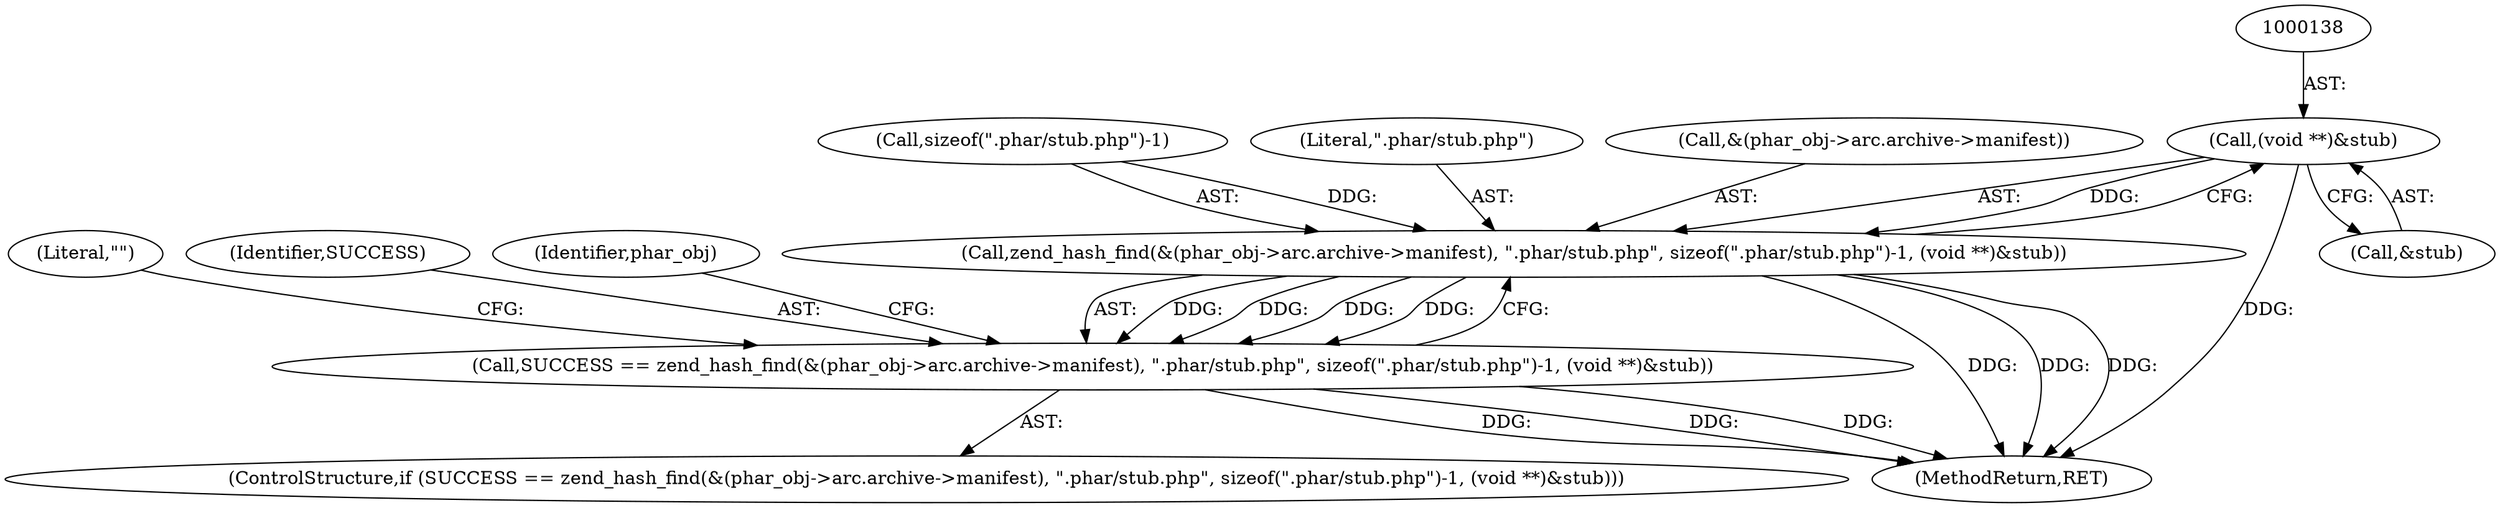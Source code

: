 digraph "0_php_bf58162ddf970f63502837f366930e44d6a992cf_5@pointer" {
"1000137" [label="(Call,(void **)&stub)"];
"1000123" [label="(Call,zend_hash_find(&(phar_obj->arc.archive->manifest), \".phar/stub.php\", sizeof(\".phar/stub.php\")-1, (void **)&stub))"];
"1000121" [label="(Call,SUCCESS == zend_hash_find(&(phar_obj->arc.archive->manifest), \".phar/stub.php\", sizeof(\".phar/stub.php\")-1, (void **)&stub))"];
"1000133" [label="(Call,sizeof(\".phar/stub.php\")-1)"];
"1000248" [label="(Literal,\"\")"];
"1000132" [label="(Literal,\".phar/stub.php\")"];
"1000124" [label="(Call,&(phar_obj->arc.archive->manifest))"];
"1000122" [label="(Identifier,SUCCESS)"];
"1000137" [label="(Call,(void **)&stub)"];
"1000121" [label="(Call,SUCCESS == zend_hash_find(&(phar_obj->arc.archive->manifest), \".phar/stub.php\", sizeof(\".phar/stub.php\")-1, (void **)&stub))"];
"1000120" [label="(ControlStructure,if (SUCCESS == zend_hash_find(&(phar_obj->arc.archive->manifest), \".phar/stub.php\", sizeof(\".phar/stub.php\")-1, (void **)&stub)))"];
"1000251" [label="(MethodReturn,RET)"];
"1000147" [label="(Identifier,phar_obj)"];
"1000139" [label="(Call,&stub)"];
"1000123" [label="(Call,zend_hash_find(&(phar_obj->arc.archive->manifest), \".phar/stub.php\", sizeof(\".phar/stub.php\")-1, (void **)&stub))"];
"1000137" -> "1000123"  [label="AST: "];
"1000137" -> "1000139"  [label="CFG: "];
"1000138" -> "1000137"  [label="AST: "];
"1000139" -> "1000137"  [label="AST: "];
"1000123" -> "1000137"  [label="CFG: "];
"1000137" -> "1000251"  [label="DDG: "];
"1000137" -> "1000123"  [label="DDG: "];
"1000123" -> "1000121"  [label="AST: "];
"1000124" -> "1000123"  [label="AST: "];
"1000132" -> "1000123"  [label="AST: "];
"1000133" -> "1000123"  [label="AST: "];
"1000121" -> "1000123"  [label="CFG: "];
"1000123" -> "1000251"  [label="DDG: "];
"1000123" -> "1000251"  [label="DDG: "];
"1000123" -> "1000251"  [label="DDG: "];
"1000123" -> "1000121"  [label="DDG: "];
"1000123" -> "1000121"  [label="DDG: "];
"1000123" -> "1000121"  [label="DDG: "];
"1000123" -> "1000121"  [label="DDG: "];
"1000133" -> "1000123"  [label="DDG: "];
"1000121" -> "1000120"  [label="AST: "];
"1000122" -> "1000121"  [label="AST: "];
"1000147" -> "1000121"  [label="CFG: "];
"1000248" -> "1000121"  [label="CFG: "];
"1000121" -> "1000251"  [label="DDG: "];
"1000121" -> "1000251"  [label="DDG: "];
"1000121" -> "1000251"  [label="DDG: "];
}
